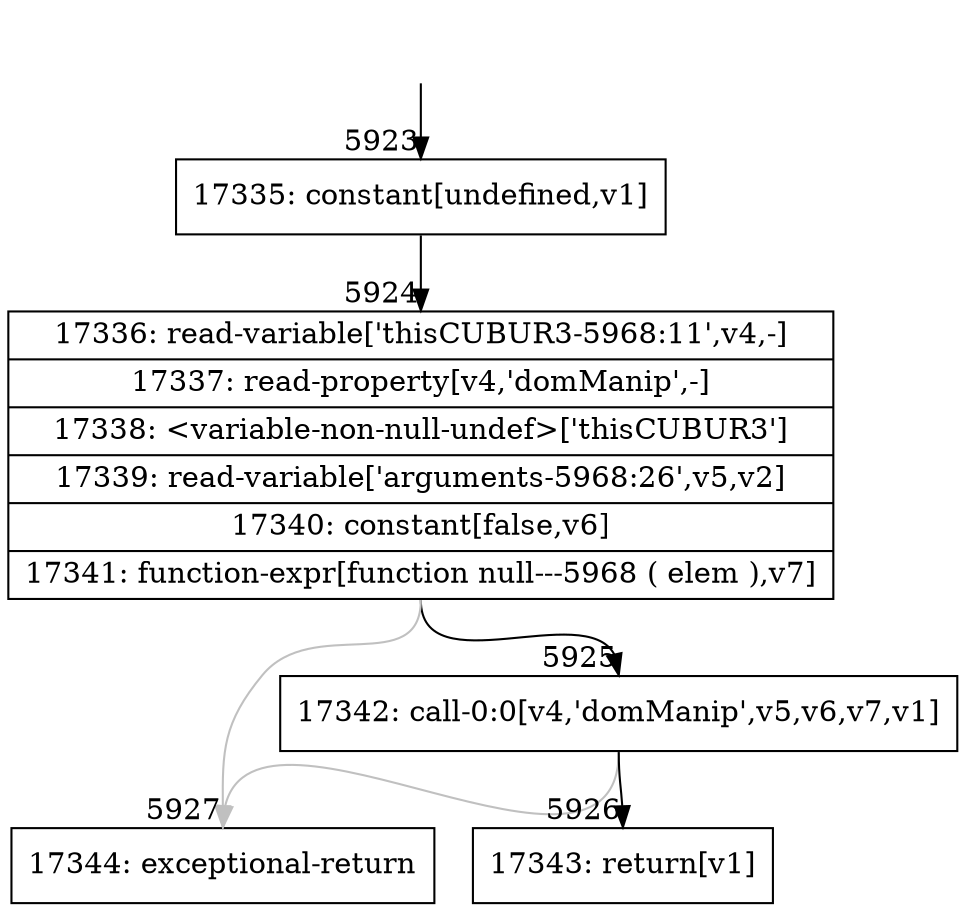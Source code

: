 digraph {
rankdir="TD"
BB_entry389[shape=none,label=""];
BB_entry389 -> BB5923 [tailport=s, headport=n, headlabel="    5923"]
BB5923 [shape=record label="{17335: constant[undefined,v1]}" ] 
BB5923 -> BB5924 [tailport=s, headport=n, headlabel="      5924"]
BB5924 [shape=record label="{17336: read-variable['thisCUBUR3-5968:11',v4,-]|17337: read-property[v4,'domManip',-]|17338: \<variable-non-null-undef\>['thisCUBUR3']|17339: read-variable['arguments-5968:26',v5,v2]|17340: constant[false,v6]|17341: function-expr[function null---5968 ( elem ),v7]}" ] 
BB5924 -> BB5925 [tailport=s, headport=n, headlabel="      5925"]
BB5924 -> BB5927 [tailport=s, headport=n, color=gray, headlabel="      5927"]
BB5925 [shape=record label="{17342: call-0:0[v4,'domManip',v5,v6,v7,v1]}" ] 
BB5925 -> BB5926 [tailport=s, headport=n, headlabel="      5926"]
BB5925 -> BB5927 [tailport=s, headport=n, color=gray]
BB5926 [shape=record label="{17343: return[v1]}" ] 
BB5927 [shape=record label="{17344: exceptional-return}" ] 
}
